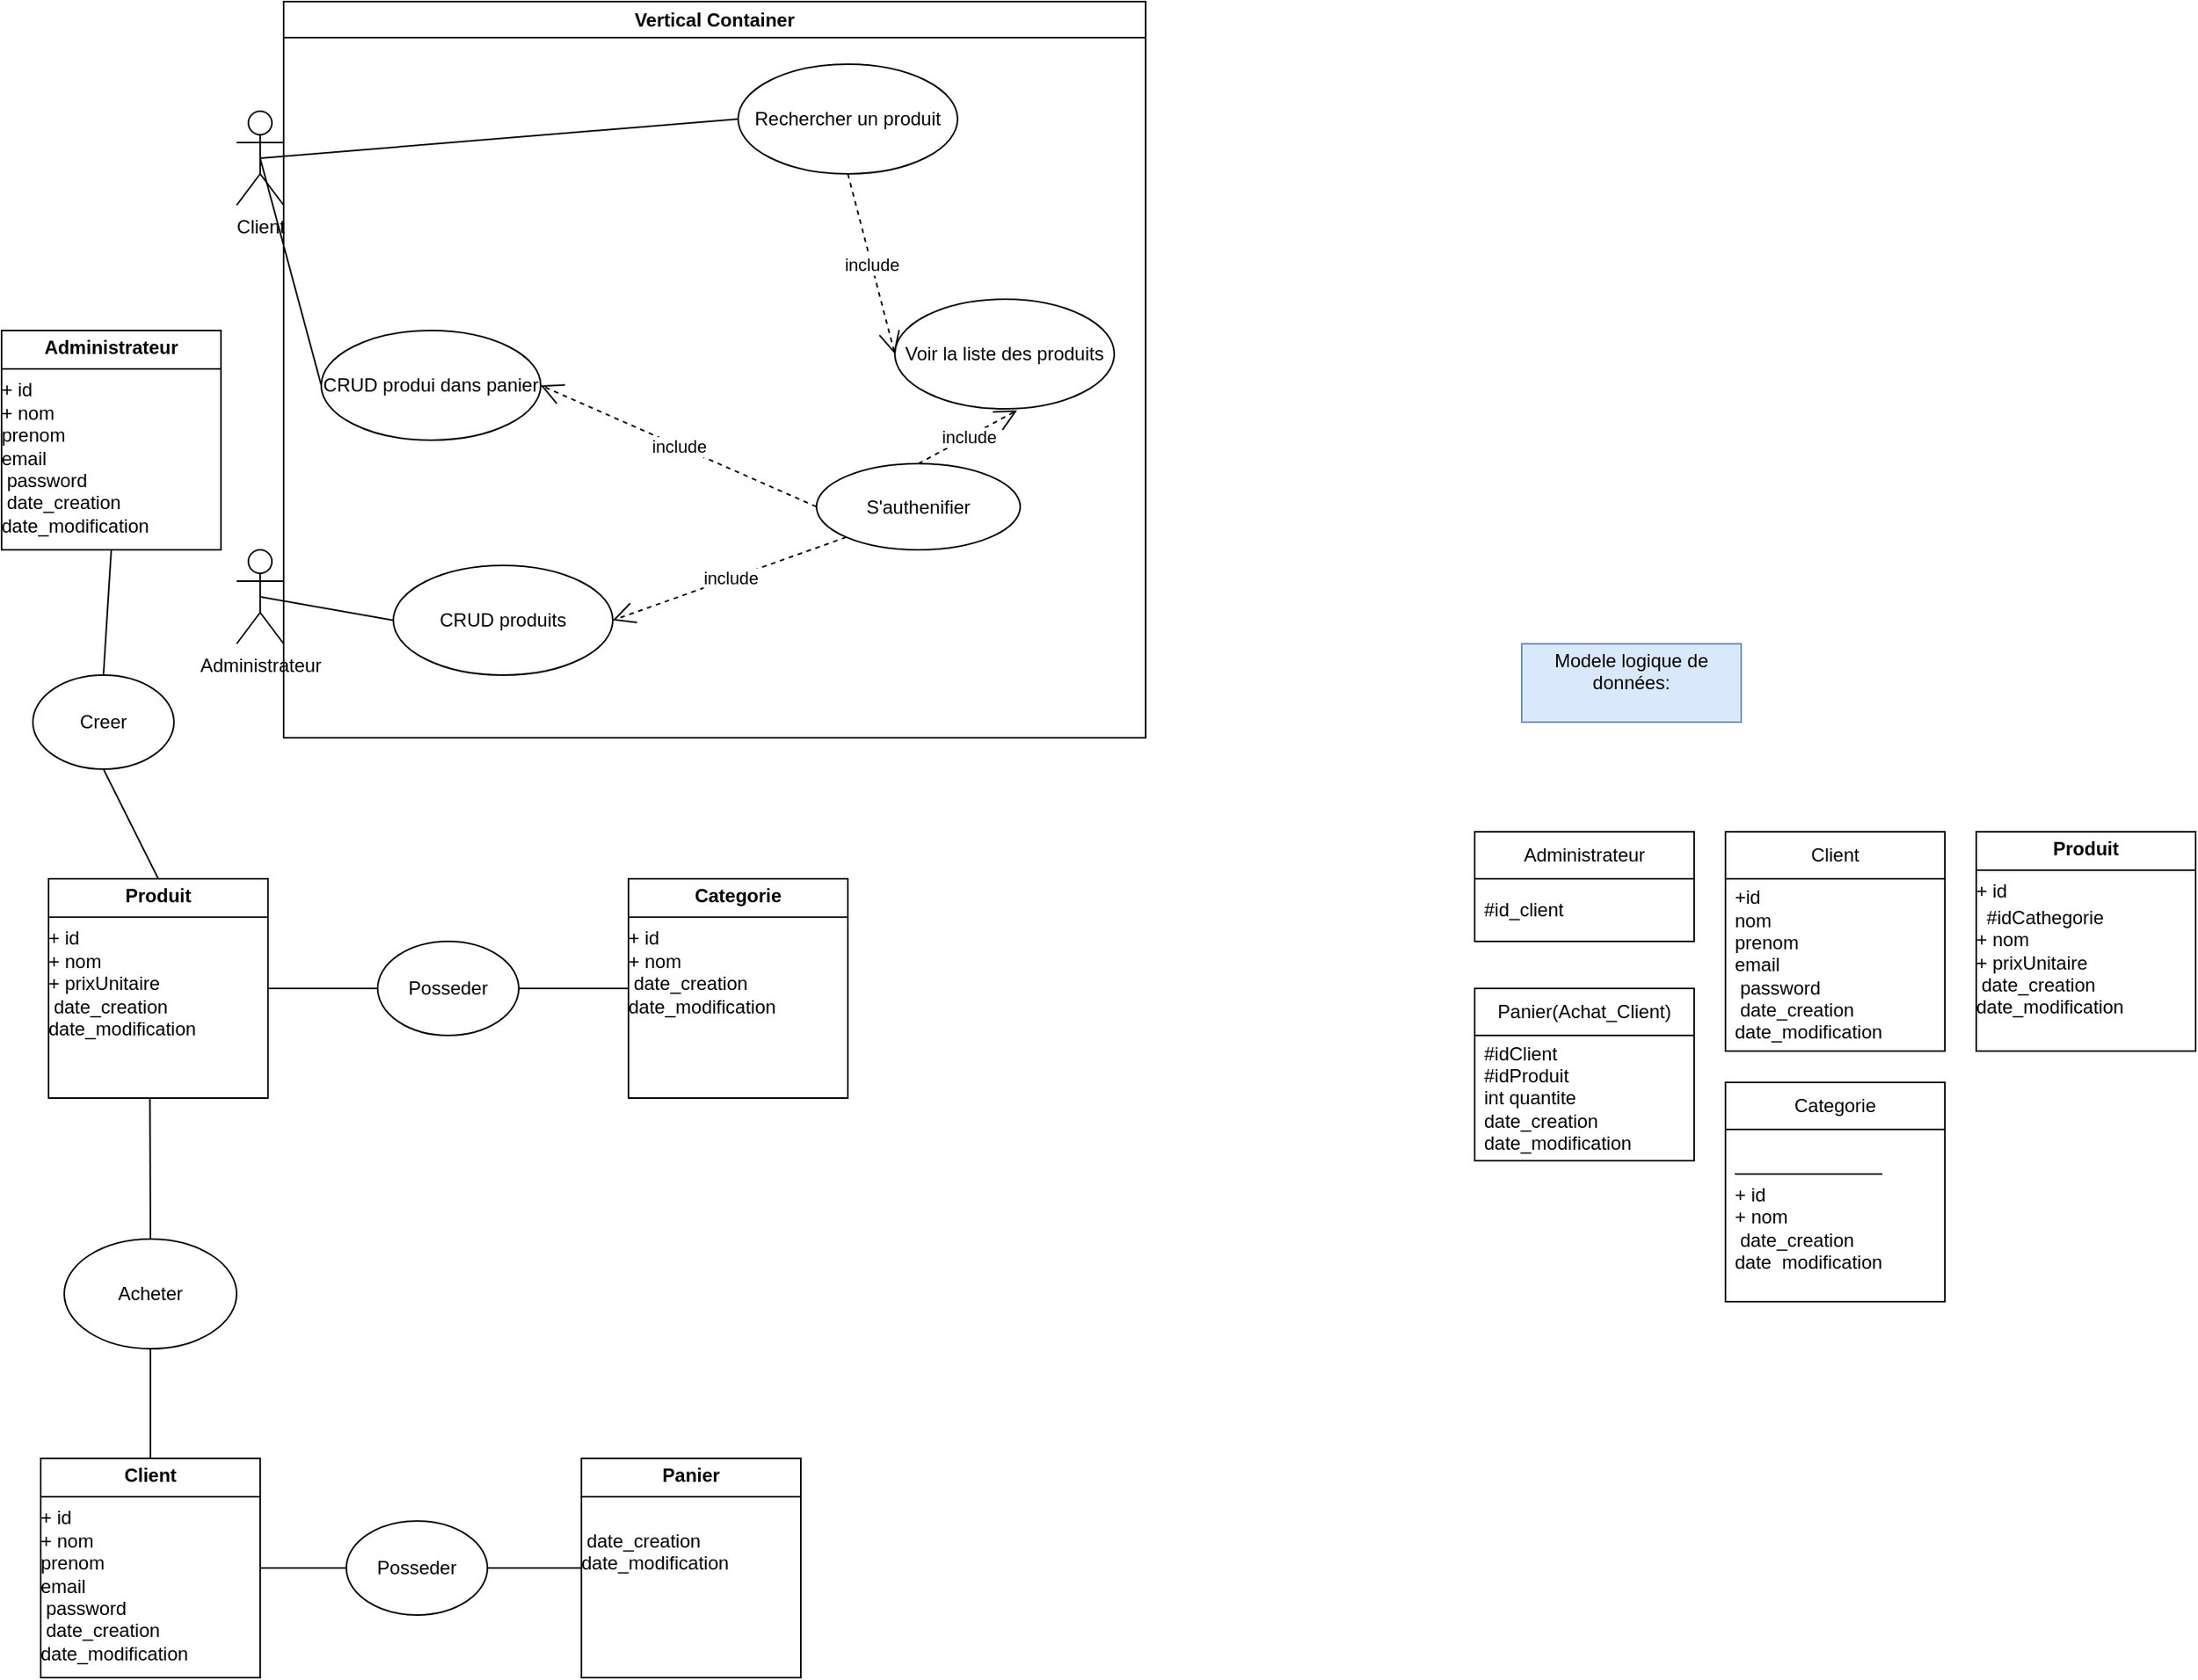 <mxfile version="24.8.6">
  <diagram name="Page-1" id="p0Ozb_3DRXxr_G7Ml8Eo">
    <mxGraphModel dx="758" dy="417" grid="1" gridSize="10" guides="1" tooltips="1" connect="1" arrows="1" fold="1" page="1" pageScale="1" pageWidth="827" pageHeight="1169" math="0" shadow="0">
      <root>
        <mxCell id="0" />
        <mxCell id="1" parent="0" />
        <mxCell id="y1HGAoa-3OCoPwlX9LuE-11" value="Vertical Container" style="swimlane;whiteSpace=wrap;html=1;" vertex="1" parent="1">
          <mxGeometry x="200" y="30" width="550" height="470" as="geometry" />
        </mxCell>
        <mxCell id="y1HGAoa-3OCoPwlX9LuE-14" value="CRUD produi dans panier" style="ellipse;whiteSpace=wrap;html=1;" vertex="1" parent="y1HGAoa-3OCoPwlX9LuE-11">
          <mxGeometry x="24" y="210" width="140" height="70" as="geometry" />
        </mxCell>
        <mxCell id="y1HGAoa-3OCoPwlX9LuE-15" value="CRUD produits" style="ellipse;whiteSpace=wrap;html=1;" vertex="1" parent="y1HGAoa-3OCoPwlX9LuE-11">
          <mxGeometry x="70" y="360" width="140" height="70" as="geometry" />
        </mxCell>
        <mxCell id="y1HGAoa-3OCoPwlX9LuE-16" value="S&#39;authenifier" style="ellipse;whiteSpace=wrap;html=1;" vertex="1" parent="y1HGAoa-3OCoPwlX9LuE-11">
          <mxGeometry x="340" y="295" width="130" height="55" as="geometry" />
        </mxCell>
        <mxCell id="y1HGAoa-3OCoPwlX9LuE-17" value="Voir la liste des produits" style="ellipse;whiteSpace=wrap;html=1;" vertex="1" parent="y1HGAoa-3OCoPwlX9LuE-11">
          <mxGeometry x="390" y="190" width="140" height="70" as="geometry" />
        </mxCell>
        <mxCell id="y1HGAoa-3OCoPwlX9LuE-23" value="Rechercher un produit" style="ellipse;whiteSpace=wrap;html=1;" vertex="1" parent="y1HGAoa-3OCoPwlX9LuE-11">
          <mxGeometry x="290" y="40" width="140" height="70" as="geometry" />
        </mxCell>
        <mxCell id="y1HGAoa-3OCoPwlX9LuE-27" value="include" style="endArrow=open;endSize=12;dashed=1;html=1;rounded=0;entryX=1;entryY=0.5;entryDx=0;entryDy=0;exitX=0;exitY=0.5;exitDx=0;exitDy=0;" edge="1" parent="y1HGAoa-3OCoPwlX9LuE-11" source="y1HGAoa-3OCoPwlX9LuE-16" target="y1HGAoa-3OCoPwlX9LuE-14">
          <mxGeometry width="160" relative="1" as="geometry">
            <mxPoint x="210" y="330" as="sourcePoint" />
            <mxPoint x="-10" y="230" as="targetPoint" />
          </mxGeometry>
        </mxCell>
        <mxCell id="y1HGAoa-3OCoPwlX9LuE-29" value="include" style="endArrow=open;endSize=12;dashed=1;html=1;rounded=0;exitX=0;exitY=1;exitDx=0;exitDy=0;entryX=1;entryY=0.5;entryDx=0;entryDy=0;" edge="1" parent="y1HGAoa-3OCoPwlX9LuE-11" source="y1HGAoa-3OCoPwlX9LuE-16" target="y1HGAoa-3OCoPwlX9LuE-15">
          <mxGeometry width="160" relative="1" as="geometry">
            <mxPoint x="-140" y="470" as="sourcePoint" />
            <mxPoint x="340" y="430" as="targetPoint" />
          </mxGeometry>
        </mxCell>
        <mxCell id="y1HGAoa-3OCoPwlX9LuE-30" value="include" style="endArrow=open;endSize=12;dashed=1;html=1;rounded=0;entryX=0.557;entryY=1.014;entryDx=0;entryDy=0;exitX=0.5;exitY=0;exitDx=0;exitDy=0;entryPerimeter=0;" edge="1" parent="y1HGAoa-3OCoPwlX9LuE-11" source="y1HGAoa-3OCoPwlX9LuE-16" target="y1HGAoa-3OCoPwlX9LuE-17">
          <mxGeometry width="160" relative="1" as="geometry">
            <mxPoint x="346" y="268" as="sourcePoint" />
            <mxPoint x="170" y="190" as="targetPoint" />
          </mxGeometry>
        </mxCell>
        <mxCell id="y1HGAoa-3OCoPwlX9LuE-31" value="include" style="endArrow=open;endSize=12;dashed=1;html=1;rounded=0;entryX=0;entryY=0.5;entryDx=0;entryDy=0;exitX=0.5;exitY=1;exitDx=0;exitDy=0;" edge="1" parent="y1HGAoa-3OCoPwlX9LuE-11" source="y1HGAoa-3OCoPwlX9LuE-23" target="y1HGAoa-3OCoPwlX9LuE-17">
          <mxGeometry width="160" relative="1" as="geometry">
            <mxPoint x="326" y="208" as="sourcePoint" />
            <mxPoint x="150" y="130" as="targetPoint" />
          </mxGeometry>
        </mxCell>
        <mxCell id="y1HGAoa-3OCoPwlX9LuE-12" value="Client" style="shape=umlActor;verticalLabelPosition=bottom;verticalAlign=top;html=1;outlineConnect=0;" vertex="1" parent="1">
          <mxGeometry x="170" y="100" width="30" height="60" as="geometry" />
        </mxCell>
        <mxCell id="y1HGAoa-3OCoPwlX9LuE-13" value="Administrateur" style="shape=umlActor;verticalLabelPosition=bottom;verticalAlign=top;html=1;outlineConnect=0;" vertex="1" parent="1">
          <mxGeometry x="170" y="380" width="30" height="60" as="geometry" />
        </mxCell>
        <mxCell id="y1HGAoa-3OCoPwlX9LuE-24" value="" style="endArrow=none;html=1;rounded=0;entryX=0.5;entryY=0.5;entryDx=0;entryDy=0;entryPerimeter=0;exitX=0;exitY=0.5;exitDx=0;exitDy=0;" edge="1" parent="1" source="y1HGAoa-3OCoPwlX9LuE-14" target="y1HGAoa-3OCoPwlX9LuE-12">
          <mxGeometry width="50" height="50" relative="1" as="geometry">
            <mxPoint x="100" y="330" as="sourcePoint" />
            <mxPoint x="150" y="280" as="targetPoint" />
          </mxGeometry>
        </mxCell>
        <mxCell id="y1HGAoa-3OCoPwlX9LuE-25" value="" style="endArrow=none;html=1;rounded=0;entryX=0;entryY=0.5;entryDx=0;entryDy=0;exitX=0.5;exitY=0.5;exitDx=0;exitDy=0;exitPerimeter=0;" edge="1" parent="1" source="y1HGAoa-3OCoPwlX9LuE-13" target="y1HGAoa-3OCoPwlX9LuE-15">
          <mxGeometry width="50" height="50" relative="1" as="geometry">
            <mxPoint x="110" y="340" as="sourcePoint" />
            <mxPoint x="160" y="290" as="targetPoint" />
          </mxGeometry>
        </mxCell>
        <mxCell id="y1HGAoa-3OCoPwlX9LuE-26" value="" style="endArrow=none;html=1;rounded=0;entryX=0;entryY=0.5;entryDx=0;entryDy=0;exitX=0.5;exitY=0.5;exitDx=0;exitDy=0;exitPerimeter=0;" edge="1" parent="1" source="y1HGAoa-3OCoPwlX9LuE-12" target="y1HGAoa-3OCoPwlX9LuE-23">
          <mxGeometry width="50" height="50" relative="1" as="geometry">
            <mxPoint x="80" y="320" as="sourcePoint" />
            <mxPoint x="130" y="270" as="targetPoint" />
          </mxGeometry>
        </mxCell>
        <mxCell id="y1HGAoa-3OCoPwlX9LuE-32" value="&lt;p style=&quot;margin:0px;margin-top:4px;text-align:center;&quot;&gt;&lt;b&gt;Produit&lt;/b&gt;&lt;/p&gt;&lt;hr size=&quot;1&quot; style=&quot;border-style:solid;&quot;&gt;&lt;div style=&quot;height:2px;&quot;&gt;+ id&lt;br&gt;+ nom&lt;br&gt;+ prixUnitaire&lt;br&gt;&amp;nbsp;date_creation&lt;br&gt;date_modification&lt;/div&gt;" style="verticalAlign=top;align=left;overflow=fill;html=1;whiteSpace=wrap;" vertex="1" parent="1">
          <mxGeometry x="50" y="590" width="140" height="140" as="geometry" />
        </mxCell>
        <mxCell id="y1HGAoa-3OCoPwlX9LuE-33" value="&lt;p style=&quot;margin:0px;margin-top:4px;text-align:center;&quot;&gt;&lt;b&gt;Administrateur&lt;/b&gt;&lt;/p&gt;&lt;hr size=&quot;1&quot; style=&quot;border-style:solid;&quot;&gt;&lt;div style=&quot;height:2px;&quot;&gt;+ id&lt;br&gt;+ nom&lt;br&gt;prenom&lt;br&gt;email&lt;br&gt;&amp;nbsp;password&lt;br&gt;&amp;nbsp;date_creation&lt;br&gt;date_modification&lt;/div&gt;" style="verticalAlign=top;align=left;overflow=fill;html=1;whiteSpace=wrap;" vertex="1" parent="1">
          <mxGeometry x="20" y="240" width="140" height="140" as="geometry" />
        </mxCell>
        <mxCell id="y1HGAoa-3OCoPwlX9LuE-34" value="&lt;p style=&quot;margin:0px;margin-top:4px;text-align:center;&quot;&gt;&lt;b&gt;Client&lt;/b&gt;&lt;/p&gt;&lt;hr size=&quot;1&quot; style=&quot;border-style:solid;&quot;&gt;&lt;div style=&quot;height:2px;&quot;&gt;+ id&lt;br&gt;+ nom&lt;br&gt;prenom&lt;br&gt;email&lt;br&gt;&amp;nbsp;password&lt;br&gt;&amp;nbsp;date_creation&lt;br&gt;date_modification&lt;/div&gt;" style="verticalAlign=top;align=left;overflow=fill;html=1;whiteSpace=wrap;" vertex="1" parent="1">
          <mxGeometry x="45" y="960" width="140" height="140" as="geometry" />
        </mxCell>
        <mxCell id="y1HGAoa-3OCoPwlX9LuE-35" value="&lt;p style=&quot;margin:0px;margin-top:4px;text-align:center;&quot;&gt;&lt;b&gt;Panier&lt;/b&gt;&lt;/p&gt;&lt;hr size=&quot;1&quot; style=&quot;border-style:solid;&quot;&gt;&lt;div style=&quot;height:2px;&quot;&gt;&lt;br&gt;&amp;nbsp;date_creation&lt;br&gt;date_modification&lt;/div&gt;" style="verticalAlign=top;align=left;overflow=fill;html=1;whiteSpace=wrap;" vertex="1" parent="1">
          <mxGeometry x="390" y="960" width="140" height="140" as="geometry" />
        </mxCell>
        <mxCell id="y1HGAoa-3OCoPwlX9LuE-36" value="&lt;p style=&quot;margin:0px;margin-top:4px;text-align:center;&quot;&gt;&lt;b&gt;Categorie&lt;/b&gt;&lt;/p&gt;&lt;hr size=&quot;1&quot; style=&quot;border-style:solid;&quot;&gt;&lt;div style=&quot;height:2px;&quot;&gt;+ id&lt;br&gt;+ nom&lt;br&gt;&amp;nbsp;date_creation&lt;br&gt;date_modification&lt;/div&gt;" style="verticalAlign=top;align=left;overflow=fill;html=1;whiteSpace=wrap;" vertex="1" parent="1">
          <mxGeometry x="420" y="590" width="140" height="140" as="geometry" />
        </mxCell>
        <mxCell id="y1HGAoa-3OCoPwlX9LuE-37" value="Acheter" style="ellipse;whiteSpace=wrap;html=1;" vertex="1" parent="1">
          <mxGeometry x="60" y="820" width="110" height="70" as="geometry" />
        </mxCell>
        <mxCell id="y1HGAoa-3OCoPwlX9LuE-38" value="" style="endArrow=none;html=1;rounded=0;entryX=0.5;entryY=1;entryDx=0;entryDy=0;exitX=0.5;exitY=0;exitDx=0;exitDy=0;" edge="1" parent="1" source="y1HGAoa-3OCoPwlX9LuE-34" target="y1HGAoa-3OCoPwlX9LuE-37">
          <mxGeometry width="50" height="50" relative="1" as="geometry">
            <mxPoint x="80" y="980" as="sourcePoint" />
            <mxPoint x="130" y="930" as="targetPoint" />
          </mxGeometry>
        </mxCell>
        <mxCell id="y1HGAoa-3OCoPwlX9LuE-39" value="" style="endArrow=none;html=1;rounded=0;entryX=0.462;entryY=1.001;entryDx=0;entryDy=0;entryPerimeter=0;exitX=0.5;exitY=0;exitDx=0;exitDy=0;" edge="1" parent="1" source="y1HGAoa-3OCoPwlX9LuE-37" target="y1HGAoa-3OCoPwlX9LuE-32">
          <mxGeometry width="50" height="50" relative="1" as="geometry">
            <mxPoint x="60" y="800" as="sourcePoint" />
            <mxPoint x="110" y="750" as="targetPoint" />
          </mxGeometry>
        </mxCell>
        <mxCell id="y1HGAoa-3OCoPwlX9LuE-40" value="Posseder" style="ellipse;whiteSpace=wrap;html=1;" vertex="1" parent="1">
          <mxGeometry x="260" y="630" width="90" height="60" as="geometry" />
        </mxCell>
        <mxCell id="y1HGAoa-3OCoPwlX9LuE-41" value="" style="endArrow=none;html=1;rounded=0;entryX=1;entryY=0.5;entryDx=0;entryDy=0;exitX=0;exitY=0.5;exitDx=0;exitDy=0;" edge="1" parent="1" source="y1HGAoa-3OCoPwlX9LuE-40" target="y1HGAoa-3OCoPwlX9LuE-32">
          <mxGeometry width="50" height="50" relative="1" as="geometry">
            <mxPoint x="240" y="820" as="sourcePoint" />
            <mxPoint x="240" y="730" as="targetPoint" />
          </mxGeometry>
        </mxCell>
        <mxCell id="y1HGAoa-3OCoPwlX9LuE-42" value="" style="endArrow=none;html=1;rounded=0;entryX=0;entryY=0.5;entryDx=0;entryDy=0;exitX=1;exitY=0.5;exitDx=0;exitDy=0;" edge="1" parent="1" source="y1HGAoa-3OCoPwlX9LuE-40" target="y1HGAoa-3OCoPwlX9LuE-36">
          <mxGeometry width="50" height="50" relative="1" as="geometry">
            <mxPoint x="440" y="780" as="sourcePoint" />
            <mxPoint x="370" y="780" as="targetPoint" />
          </mxGeometry>
        </mxCell>
        <mxCell id="y1HGAoa-3OCoPwlX9LuE-43" value="Posseder" style="ellipse;whiteSpace=wrap;html=1;" vertex="1" parent="1">
          <mxGeometry x="240" y="1000" width="90" height="60" as="geometry" />
        </mxCell>
        <mxCell id="y1HGAoa-3OCoPwlX9LuE-45" value="" style="endArrow=none;html=1;rounded=0;exitX=0;exitY=0.5;exitDx=0;exitDy=0;entryX=1;entryY=0.5;entryDx=0;entryDy=0;" edge="1" parent="1" source="y1HGAoa-3OCoPwlX9LuE-43" target="y1HGAoa-3OCoPwlX9LuE-34">
          <mxGeometry width="50" height="50" relative="1" as="geometry">
            <mxPoint x="240" y="1010" as="sourcePoint" />
            <mxPoint x="290" y="960" as="targetPoint" />
          </mxGeometry>
        </mxCell>
        <mxCell id="y1HGAoa-3OCoPwlX9LuE-46" value="" style="endArrow=none;html=1;rounded=0;exitX=0;exitY=0.5;exitDx=0;exitDy=0;entryX=1;entryY=0.5;entryDx=0;entryDy=0;" edge="1" parent="1" source="y1HGAoa-3OCoPwlX9LuE-35" target="y1HGAoa-3OCoPwlX9LuE-43">
          <mxGeometry width="50" height="50" relative="1" as="geometry">
            <mxPoint x="365" y="1110" as="sourcePoint" />
            <mxPoint x="310" y="1110" as="targetPoint" />
          </mxGeometry>
        </mxCell>
        <mxCell id="y1HGAoa-3OCoPwlX9LuE-47" value="Creer" style="ellipse;whiteSpace=wrap;html=1;" vertex="1" parent="1">
          <mxGeometry x="40" y="460" width="90" height="60" as="geometry" />
        </mxCell>
        <mxCell id="y1HGAoa-3OCoPwlX9LuE-48" value="" style="endArrow=none;html=1;rounded=0;entryX=0.5;entryY=1;entryDx=0;entryDy=0;exitX=0.5;exitY=0;exitDx=0;exitDy=0;" edge="1" parent="1" source="y1HGAoa-3OCoPwlX9LuE-32" target="y1HGAoa-3OCoPwlX9LuE-47">
          <mxGeometry width="50" height="50" relative="1" as="geometry">
            <mxPoint x="-10" y="590" as="sourcePoint" />
            <mxPoint x="40" y="540" as="targetPoint" />
          </mxGeometry>
        </mxCell>
        <mxCell id="y1HGAoa-3OCoPwlX9LuE-49" value="" style="endArrow=none;html=1;rounded=0;entryX=0.5;entryY=1;entryDx=0;entryDy=0;exitX=0.5;exitY=0;exitDx=0;exitDy=0;" edge="1" parent="1" source="y1HGAoa-3OCoPwlX9LuE-47" target="y1HGAoa-3OCoPwlX9LuE-33">
          <mxGeometry width="50" height="50" relative="1" as="geometry">
            <mxPoint x="40" y="460" as="sourcePoint" />
            <mxPoint x="5" y="390" as="targetPoint" />
          </mxGeometry>
        </mxCell>
        <mxCell id="y1HGAoa-3OCoPwlX9LuE-50" value="Administrateur" style="swimlane;fontStyle=0;childLayout=stackLayout;horizontal=1;startSize=30;horizontalStack=0;resizeParent=1;resizeParentMax=0;resizeLast=0;collapsible=1;marginBottom=0;whiteSpace=wrap;html=1;" vertex="1" parent="1">
          <mxGeometry x="960" y="560" width="140" height="70" as="geometry" />
        </mxCell>
        <mxCell id="y1HGAoa-3OCoPwlX9LuE-53" value="#id_client" style="text;strokeColor=none;fillColor=none;align=left;verticalAlign=middle;spacingLeft=4;spacingRight=4;overflow=hidden;points=[[0,0.5],[1,0.5]];portConstraint=eastwest;rotatable=0;whiteSpace=wrap;html=1;" vertex="1" parent="y1HGAoa-3OCoPwlX9LuE-50">
          <mxGeometry y="30" width="140" height="40" as="geometry" />
        </mxCell>
        <mxCell id="y1HGAoa-3OCoPwlX9LuE-54" value="Modele logique de données:&lt;div&gt;&lt;br&gt;&lt;/div&gt;" style="text;html=1;align=center;verticalAlign=middle;whiteSpace=wrap;rounded=0;fillColor=#dae8fc;strokeColor=#6c8ebf;" vertex="1" parent="1">
          <mxGeometry x="990" y="440" width="140" height="50" as="geometry" />
        </mxCell>
        <mxCell id="y1HGAoa-3OCoPwlX9LuE-56" value="Client" style="swimlane;fontStyle=0;childLayout=stackLayout;horizontal=1;startSize=30;horizontalStack=0;resizeParent=1;resizeParentMax=0;resizeLast=0;collapsible=1;marginBottom=0;whiteSpace=wrap;html=1;" vertex="1" parent="1">
          <mxGeometry x="1120" y="560" width="140" height="140" as="geometry" />
        </mxCell>
        <mxCell id="y1HGAoa-3OCoPwlX9LuE-57" value="+id&lt;br&gt;nom&lt;br&gt;prenom&lt;br&gt;email&lt;br&gt;&amp;nbsp;password&lt;br&gt;&amp;nbsp;date_creation&lt;br&gt;date_modification" style="text;strokeColor=none;fillColor=none;align=left;verticalAlign=middle;spacingLeft=4;spacingRight=4;overflow=hidden;points=[[0,0.5],[1,0.5]];portConstraint=eastwest;rotatable=0;whiteSpace=wrap;html=1;" vertex="1" parent="y1HGAoa-3OCoPwlX9LuE-56">
          <mxGeometry y="30" width="140" height="110" as="geometry" />
        </mxCell>
        <mxCell id="y1HGAoa-3OCoPwlX9LuE-58" value="&lt;p style=&quot;margin:0px;margin-top:4px;text-align:center;&quot;&gt;&lt;b&gt;Produit&lt;/b&gt;&lt;/p&gt;&lt;hr size=&quot;1&quot; style=&quot;border-style:solid;&quot;&gt;&lt;div style=&quot;height:2px;&quot;&gt;+ id&lt;/div&gt;&lt;div style=&quot;height:2px;&quot;&gt;&lt;br&gt;&amp;nbsp; #idCathegorie&lt;br&gt;+ nom&lt;br&gt;+ prixUnitaire&lt;br&gt;&amp;nbsp;date_creation&lt;br&gt;date_modification&lt;/div&gt;" style="verticalAlign=top;align=left;overflow=fill;html=1;whiteSpace=wrap;" vertex="1" parent="1">
          <mxGeometry x="1280" y="560" width="140" height="140" as="geometry" />
        </mxCell>
        <mxCell id="y1HGAoa-3OCoPwlX9LuE-59" value="Panier(Achat_Client)" style="swimlane;fontStyle=0;childLayout=stackLayout;horizontal=1;startSize=30;horizontalStack=0;resizeParent=1;resizeParentMax=0;resizeLast=0;collapsible=1;marginBottom=0;whiteSpace=wrap;html=1;" vertex="1" parent="1">
          <mxGeometry x="960" y="660" width="140" height="110" as="geometry" />
        </mxCell>
        <mxCell id="y1HGAoa-3OCoPwlX9LuE-60" value="&lt;div&gt;#idClient&lt;/div&gt;&lt;div&gt;#idProduit&lt;br&gt;int quantite&lt;/div&gt;date_creation&lt;br&gt;date_modification" style="text;strokeColor=none;fillColor=none;align=left;verticalAlign=middle;spacingLeft=4;spacingRight=4;overflow=hidden;points=[[0,0.5],[1,0.5]];portConstraint=eastwest;rotatable=0;whiteSpace=wrap;html=1;" vertex="1" parent="y1HGAoa-3OCoPwlX9LuE-59">
          <mxGeometry y="30" width="140" height="80" as="geometry" />
        </mxCell>
        <mxCell id="y1HGAoa-3OCoPwlX9LuE-63" value="Categorie" style="swimlane;fontStyle=0;childLayout=stackLayout;horizontal=1;startSize=30;horizontalStack=0;resizeParent=1;resizeParentMax=0;resizeLast=0;collapsible=1;marginBottom=0;whiteSpace=wrap;html=1;" vertex="1" parent="1">
          <mxGeometry x="1120" y="720" width="140" height="140" as="geometry" />
        </mxCell>
        <mxCell id="y1HGAoa-3OCoPwlX9LuE-64" value="&lt;hr style=&quot;border-style: solid;&quot; size=&quot;1&quot;&gt;&lt;div style=&quot;height: 2px;&quot;&gt;+ id&lt;br&gt;+ nom&lt;br&gt;&amp;nbsp;date_creation&lt;br&gt;date_modification&lt;/div&gt;" style="text;strokeColor=none;fillColor=none;align=left;verticalAlign=middle;spacingLeft=4;spacingRight=4;overflow=hidden;points=[[0,0.5],[1,0.5]];portConstraint=eastwest;rotatable=0;whiteSpace=wrap;html=1;" vertex="1" parent="y1HGAoa-3OCoPwlX9LuE-63">
          <mxGeometry y="30" width="140" height="110" as="geometry" />
        </mxCell>
      </root>
    </mxGraphModel>
  </diagram>
</mxfile>
